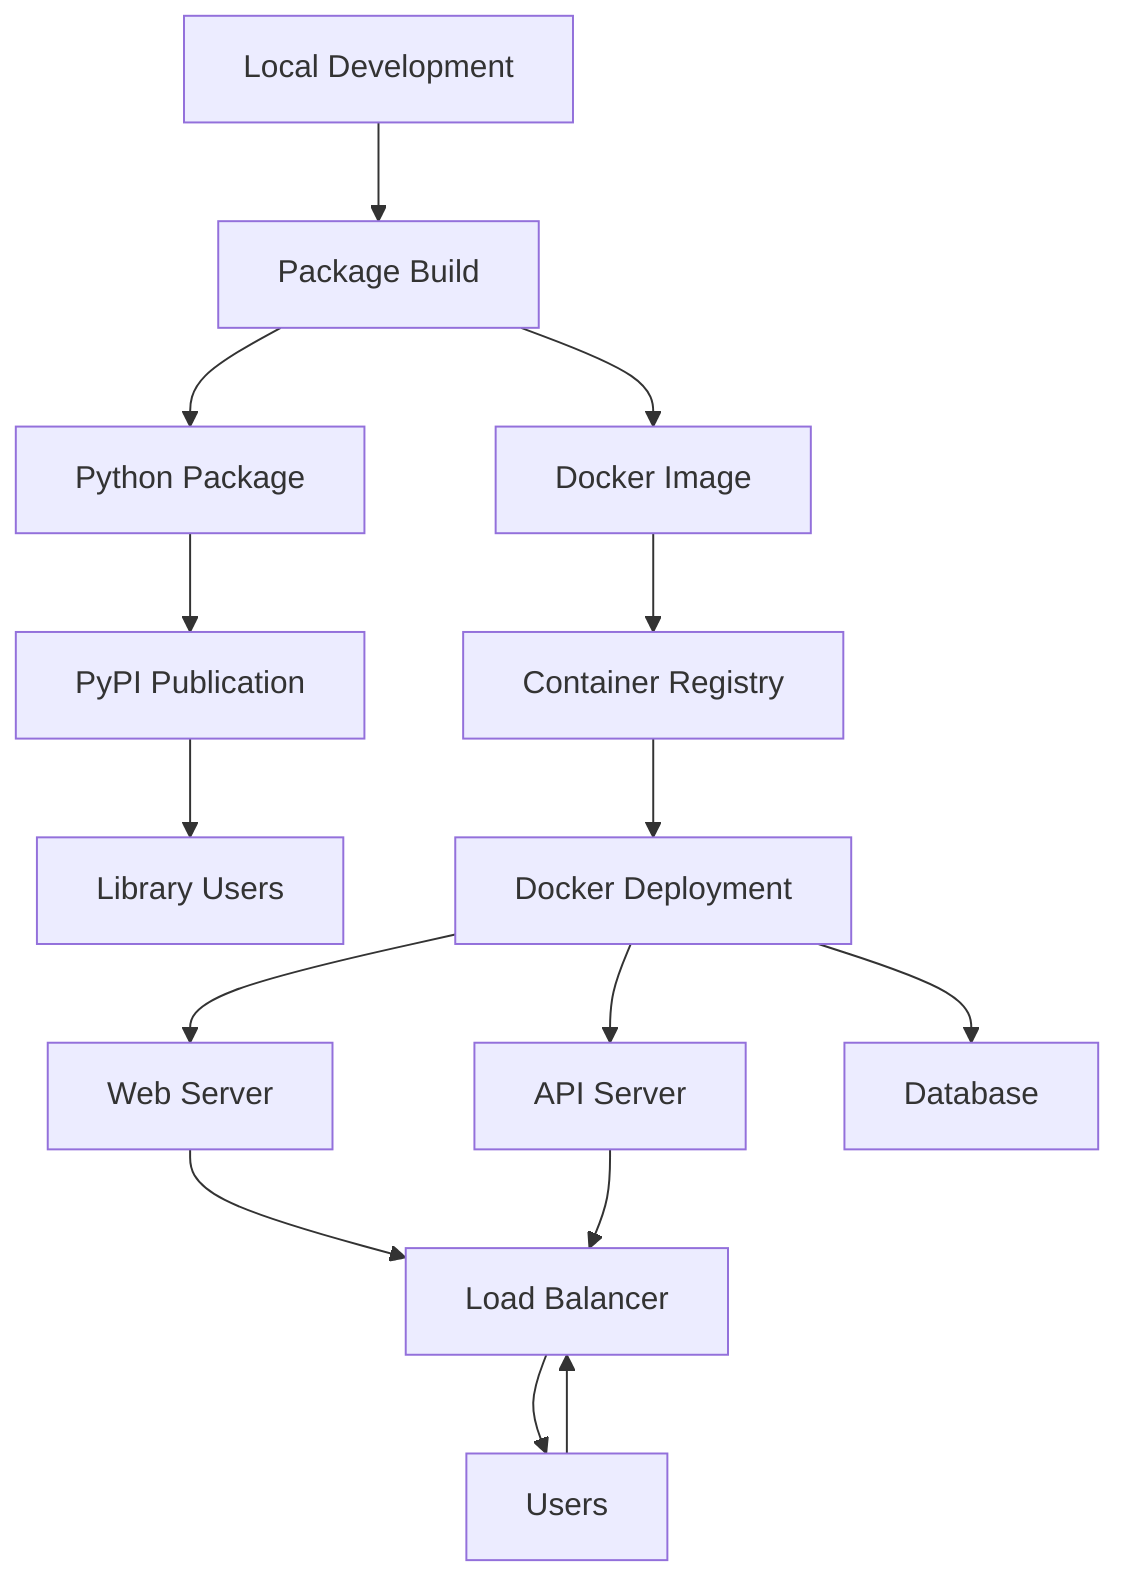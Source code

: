 flowchart TD
    A[Local Development] --> B[Package Build]
    
    B --> C[Python Package]
    B --> D[Docker Image]
    
    C --> E[PyPI Publication]
    D --> F[Container Registry]
    
    E --> G[Library Users]
    F --> H[Docker Deployment]
    
    H --> I[Web Server]
    H --> J[API Server]
    H --> K[Database]
    
    I --> L[Load Balancer]
    J --> L
    
    L --> M[Users]
    M --> L